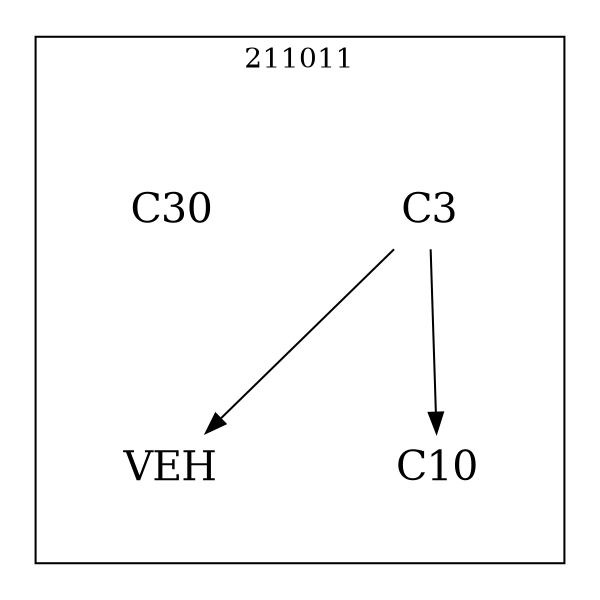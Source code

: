 strict digraph DAGS {
	size = "4,4!" ; ratio ="fill"; subgraph cluster_0{
			labeldoc = "t";
			label = "211011";node	[label= VEH, shape = plaintext, fontsize=20] VEH;node	[label= C3, shape = plaintext, fontsize=20] C3;node	[label= C10, shape = plaintext, fontsize=20] C10;node	[label= C30, shape = plaintext, fontsize=20] C30;
C3->VEH;
C3->C10;
	}}